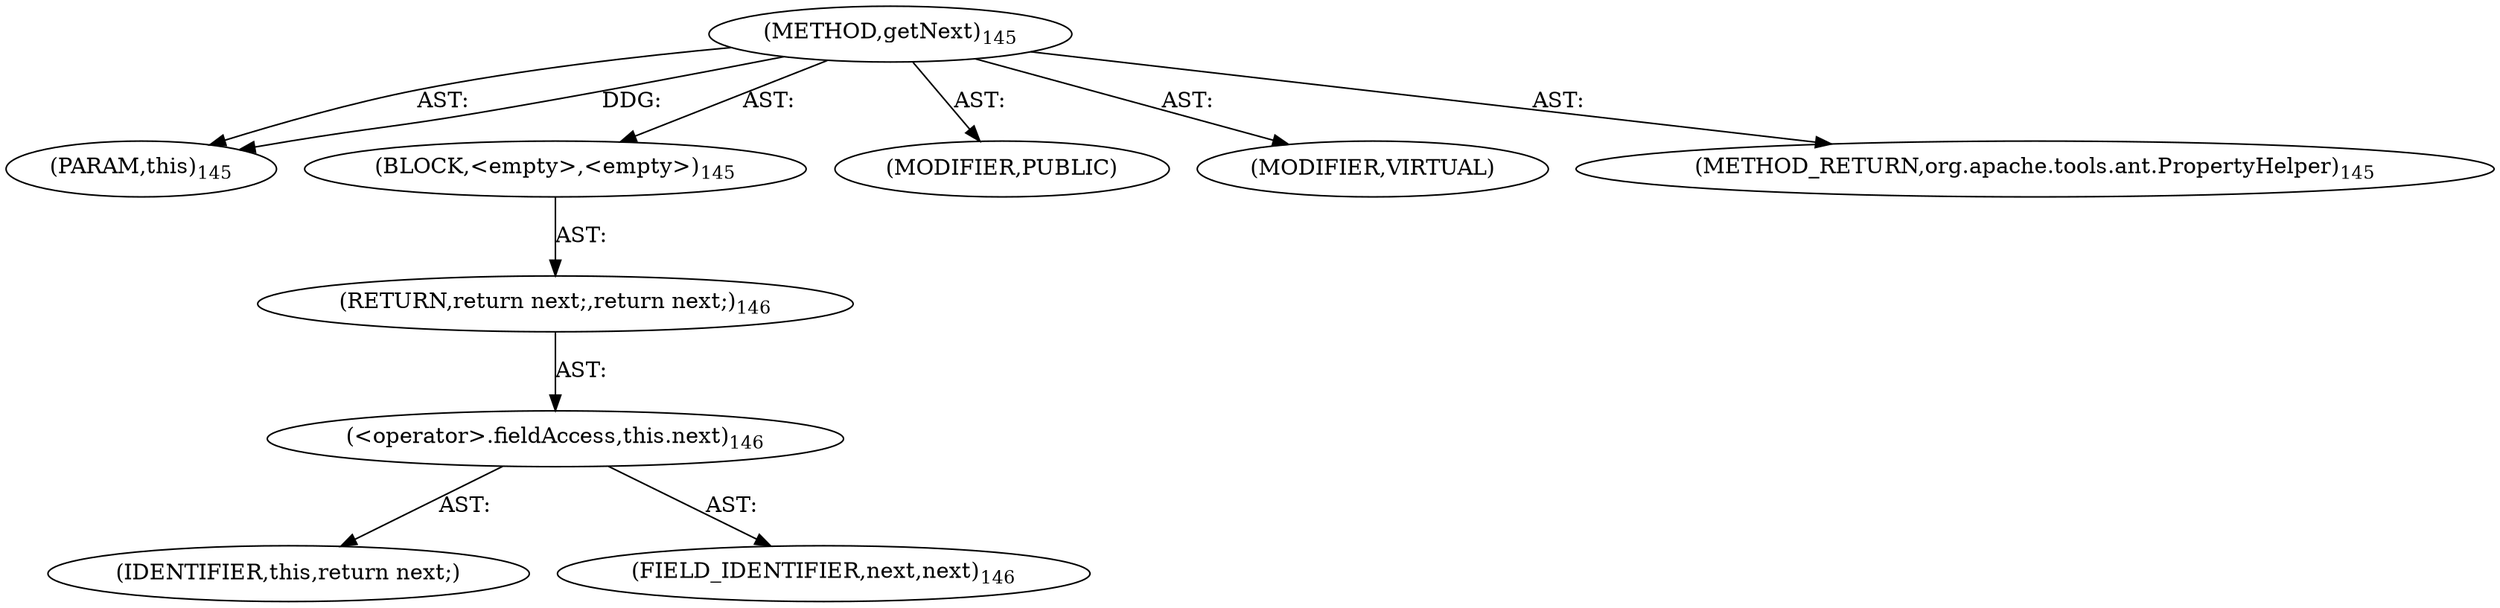 digraph "getNext" {  
"111669149699" [label = <(METHOD,getNext)<SUB>145</SUB>> ]
"115964117006" [label = <(PARAM,this)<SUB>145</SUB>> ]
"25769803779" [label = <(BLOCK,&lt;empty&gt;,&lt;empty&gt;)<SUB>145</SUB>> ]
"146028888064" [label = <(RETURN,return next;,return next;)<SUB>146</SUB>> ]
"30064771091" [label = <(&lt;operator&gt;.fieldAccess,this.next)<SUB>146</SUB>> ]
"68719476758" [label = <(IDENTIFIER,this,return next;)> ]
"55834574856" [label = <(FIELD_IDENTIFIER,next,next)<SUB>146</SUB>> ]
"133143986187" [label = <(MODIFIER,PUBLIC)> ]
"133143986188" [label = <(MODIFIER,VIRTUAL)> ]
"128849018883" [label = <(METHOD_RETURN,org.apache.tools.ant.PropertyHelper)<SUB>145</SUB>> ]
  "111669149699" -> "115964117006"  [ label = "AST: "] 
  "111669149699" -> "25769803779"  [ label = "AST: "] 
  "111669149699" -> "133143986187"  [ label = "AST: "] 
  "111669149699" -> "133143986188"  [ label = "AST: "] 
  "111669149699" -> "128849018883"  [ label = "AST: "] 
  "25769803779" -> "146028888064"  [ label = "AST: "] 
  "146028888064" -> "30064771091"  [ label = "AST: "] 
  "30064771091" -> "68719476758"  [ label = "AST: "] 
  "30064771091" -> "55834574856"  [ label = "AST: "] 
  "111669149699" -> "115964117006"  [ label = "DDG: "] 
}
